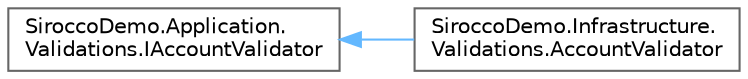 digraph "Graphical Class Hierarchy"
{
 // LATEX_PDF_SIZE
  bgcolor="transparent";
  edge [fontname=Helvetica,fontsize=10,labelfontname=Helvetica,labelfontsize=10];
  node [fontname=Helvetica,fontsize=10,shape=box,height=0.2,width=0.4];
  rankdir="LR";
  Node0 [id="Node000000",label="SiroccoDemo.Application.\lValidations.IAccountValidator",height=0.2,width=0.4,color="grey40", fillcolor="white", style="filled",URL="$interface_sirocco_demo_1_1_application_1_1_validations_1_1_i_account_validator.html",tooltip=" "];
  Node0 -> Node1 [id="edge26_Node000000_Node000001",dir="back",color="steelblue1",style="solid",tooltip=" "];
  Node1 [id="Node000001",label="SiroccoDemo.Infrastructure.\lValidations.AccountValidator",height=0.2,width=0.4,color="grey40", fillcolor="white", style="filled",URL="$class_sirocco_demo_1_1_infrastructure_1_1_validations_1_1_account_validator.html",tooltip=" "];
}
